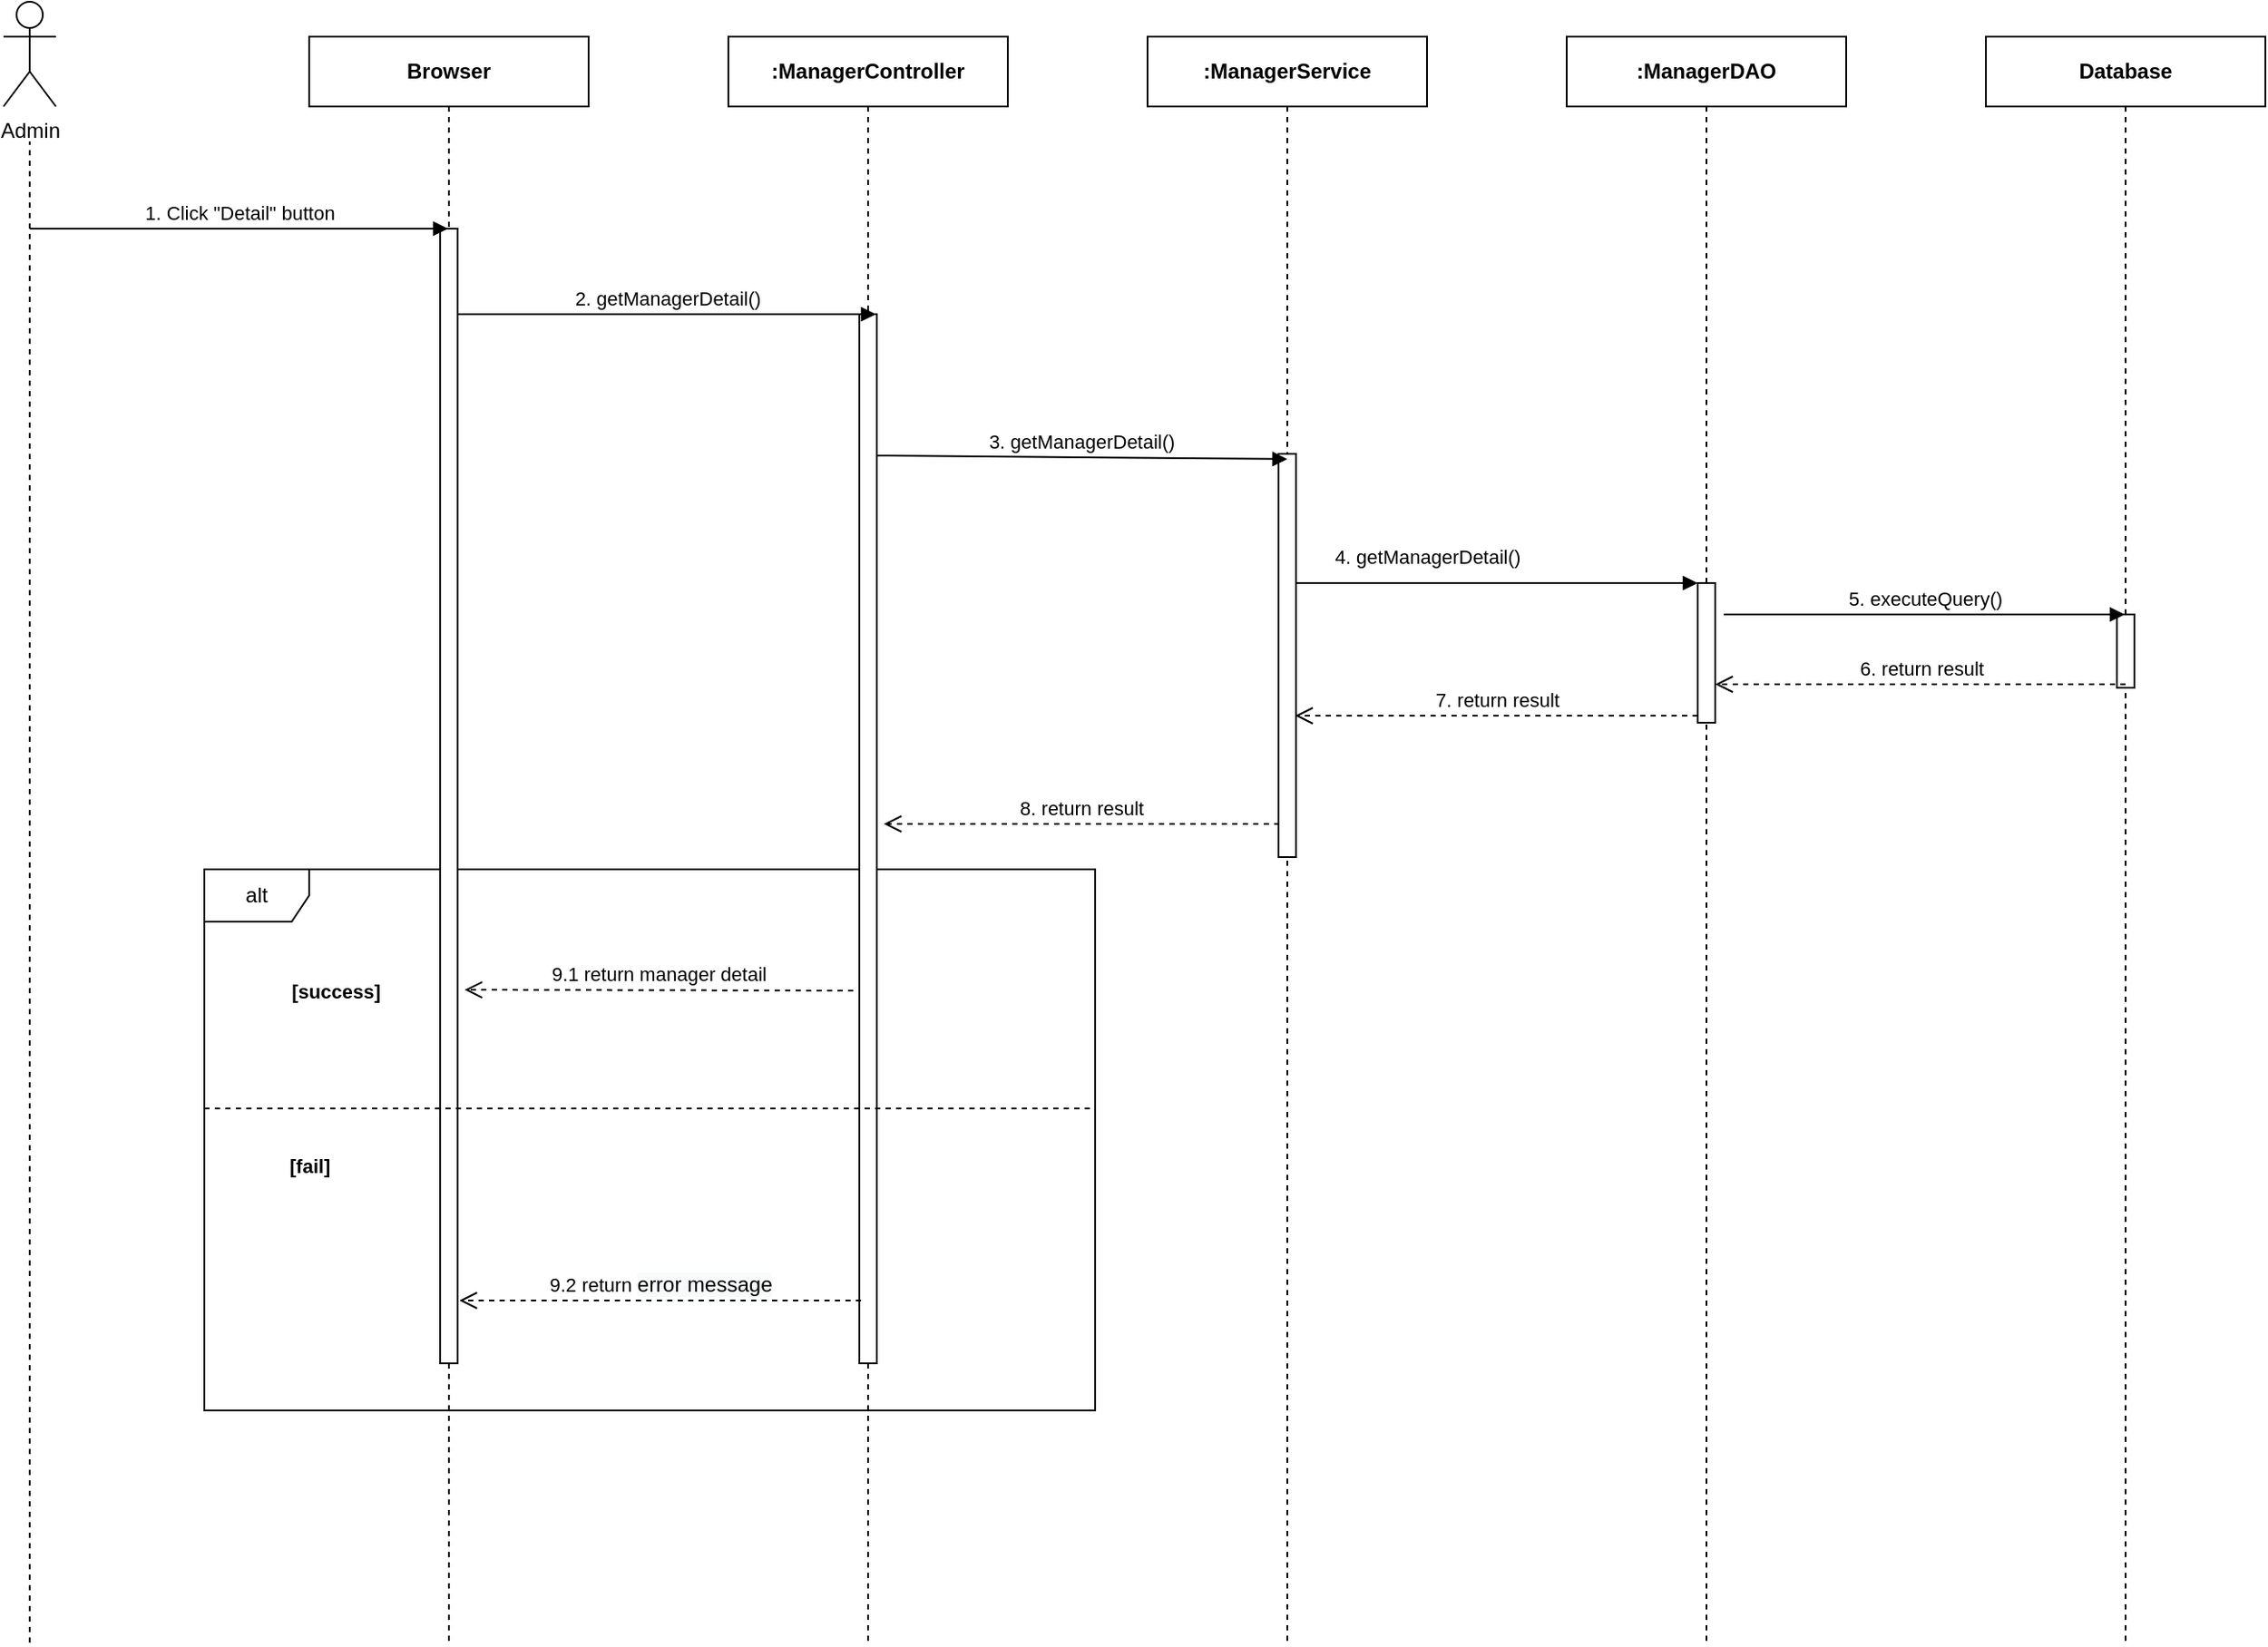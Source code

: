 <mxfile version="14.4.3" type="device"><diagram id="5bLrO4E1Ol6JBAlqVNuv" name="Ev02"><mxGraphModel dx="1346" dy="822" grid="1" gridSize="10" guides="1" tooltips="1" connect="1" arrows="1" fold="1" page="1" pageScale="1" pageWidth="850" pageHeight="1100" math="0" shadow="0"><root><mxCell id="L0OxymjUEK9IgIx2Xnqd-0"/><mxCell id="L0OxymjUEK9IgIx2Xnqd-1" parent="L0OxymjUEK9IgIx2Xnqd-0"/><mxCell id="zBJTMvVR9ViFHu7aR9lX-6" value="alt" style="shape=umlFrame;whiteSpace=wrap;html=1;" parent="L0OxymjUEK9IgIx2Xnqd-1" vertex="1"><mxGeometry x="420" y="557" width="510" height="310" as="geometry"/></mxCell><mxCell id="L0OxymjUEK9IgIx2Xnqd-4" value="&lt;b&gt;Browser&lt;/b&gt;" style="shape=umlLifeline;perimeter=lifelinePerimeter;whiteSpace=wrap;html=1;container=1;collapsible=0;recursiveResize=0;outlineConnect=0;" parent="L0OxymjUEK9IgIx2Xnqd-1" vertex="1"><mxGeometry x="480" y="80" width="160" height="920" as="geometry"/></mxCell><mxCell id="L0OxymjUEK9IgIx2Xnqd-5" value="" style="html=1;points=[];perimeter=orthogonalPerimeter;" parent="L0OxymjUEK9IgIx2Xnqd-4" vertex="1"><mxGeometry x="75" y="110" width="10" height="650" as="geometry"/></mxCell><mxCell id="L0OxymjUEK9IgIx2Xnqd-6" value="&lt;b&gt;:ManagerDAO&lt;/b&gt;" style="shape=umlLifeline;perimeter=lifelinePerimeter;whiteSpace=wrap;html=1;container=1;collapsible=0;recursiveResize=0;outlineConnect=0;" parent="L0OxymjUEK9IgIx2Xnqd-1" vertex="1"><mxGeometry x="1200" y="80" width="160" height="920" as="geometry"/></mxCell><mxCell id="L0OxymjUEK9IgIx2Xnqd-7" value="" style="html=1;points=[];perimeter=orthogonalPerimeter;" parent="L0OxymjUEK9IgIx2Xnqd-6" vertex="1"><mxGeometry x="75" y="313" width="10" height="80" as="geometry"/></mxCell><mxCell id="L0OxymjUEK9IgIx2Xnqd-8" value="&lt;b&gt;:ManagerService&lt;/b&gt;" style="shape=umlLifeline;perimeter=lifelinePerimeter;whiteSpace=wrap;html=1;container=1;collapsible=0;recursiveResize=0;outlineConnect=0;" parent="L0OxymjUEK9IgIx2Xnqd-1" vertex="1"><mxGeometry x="960" y="80" width="160" height="920" as="geometry"/></mxCell><mxCell id="L0OxymjUEK9IgIx2Xnqd-9" value="" style="html=1;points=[];perimeter=orthogonalPerimeter;" parent="L0OxymjUEK9IgIx2Xnqd-8" vertex="1"><mxGeometry x="75" y="239" width="10" height="231" as="geometry"/></mxCell><mxCell id="L0OxymjUEK9IgIx2Xnqd-10" value="&lt;b&gt;:ManagerController&lt;/b&gt;" style="shape=umlLifeline;perimeter=lifelinePerimeter;whiteSpace=wrap;html=1;container=1;collapsible=0;recursiveResize=0;outlineConnect=0;" parent="L0OxymjUEK9IgIx2Xnqd-1" vertex="1"><mxGeometry x="720" y="80" width="160" height="920" as="geometry"/></mxCell><mxCell id="L0OxymjUEK9IgIx2Xnqd-11" value="" style="html=1;points=[];perimeter=orthogonalPerimeter;" parent="L0OxymjUEK9IgIx2Xnqd-10" vertex="1"><mxGeometry x="75" y="159" width="10" height="601" as="geometry"/></mxCell><mxCell id="L0OxymjUEK9IgIx2Xnqd-14" value="1. Click &quot;Detail&quot; button" style="html=1;verticalAlign=bottom;endArrow=block;" parent="L0OxymjUEK9IgIx2Xnqd-1" target="L0OxymjUEK9IgIx2Xnqd-4" edge="1"><mxGeometry width="80" relative="1" as="geometry"><mxPoint x="320" y="190" as="sourcePoint"/><mxPoint x="400" y="190" as="targetPoint"/></mxGeometry></mxCell><mxCell id="L0OxymjUEK9IgIx2Xnqd-15" value="&lt;div style=&quot;text-align: center&quot;&gt;&lt;span style=&quot;text-align: left&quot;&gt;2. getManagerDetail&lt;/span&gt;()&lt;/div&gt;" style="html=1;verticalAlign=bottom;endArrow=block;" parent="L0OxymjUEK9IgIx2Xnqd-1" edge="1"><mxGeometry width="80" relative="1" as="geometry"><mxPoint x="565" y="239.0" as="sourcePoint"/><mxPoint x="804.5" y="239.0" as="targetPoint"/></mxGeometry></mxCell><mxCell id="L0OxymjUEK9IgIx2Xnqd-16" value="&lt;div style=&quot;text-align: center&quot;&gt;&lt;span style=&quot;text-align: left&quot;&gt;3. getManagerDetail&lt;/span&gt;()&lt;/div&gt;" style="html=1;verticalAlign=bottom;endArrow=block;" parent="L0OxymjUEK9IgIx2Xnqd-1" edge="1"><mxGeometry relative="1" as="geometry"><mxPoint x="805" y="320.0" as="sourcePoint"/><mxPoint x="1040" y="322" as="targetPoint"/></mxGeometry></mxCell><mxCell id="L0OxymjUEK9IgIx2Xnqd-20" value="&lt;div style=&quot;text-align: center&quot;&gt;&lt;span style=&quot;text-align: left&quot;&gt;4. getManagerDetail&lt;/span&gt;()&lt;/div&gt;" style="html=1;verticalAlign=bottom;endArrow=block;entryX=0;entryY=0;" parent="L0OxymjUEK9IgIx2Xnqd-1" target="L0OxymjUEK9IgIx2Xnqd-7" edge="1"><mxGeometry x="-0.345" y="6" relative="1" as="geometry"><mxPoint x="1044.5" y="393" as="sourcePoint"/><mxPoint as="offset"/></mxGeometry></mxCell><mxCell id="L0OxymjUEK9IgIx2Xnqd-21" value="7. return result" style="html=1;verticalAlign=bottom;endArrow=open;dashed=1;endSize=8;exitX=0;exitY=0.95;" parent="L0OxymjUEK9IgIx2Xnqd-1" source="L0OxymjUEK9IgIx2Xnqd-7" edge="1"><mxGeometry relative="1" as="geometry"><mxPoint x="1044.5" y="469" as="targetPoint"/></mxGeometry></mxCell><mxCell id="17tYoATZI4TuztqiLV8i-1" value="&lt;b&gt;Database&lt;/b&gt;" style="shape=umlLifeline;perimeter=lifelinePerimeter;whiteSpace=wrap;html=1;container=1;collapsible=0;recursiveResize=0;outlineConnect=0;" parent="L0OxymjUEK9IgIx2Xnqd-1" vertex="1"><mxGeometry x="1440" y="80" width="160" height="920" as="geometry"/></mxCell><mxCell id="17tYoATZI4TuztqiLV8i-2" value="" style="html=1;points=[];perimeter=orthogonalPerimeter;" parent="17tYoATZI4TuztqiLV8i-1" vertex="1"><mxGeometry x="75" y="331" width="10" height="42" as="geometry"/></mxCell><mxCell id="17tYoATZI4TuztqiLV8i-3" value="5. executeQuery()" style="html=1;verticalAlign=bottom;endArrow=block;" parent="L0OxymjUEK9IgIx2Xnqd-1" edge="1"><mxGeometry relative="1" as="geometry"><mxPoint x="1290" y="411" as="sourcePoint"/><mxPoint x="1519.5" y="411" as="targetPoint"/></mxGeometry></mxCell><mxCell id="17tYoATZI4TuztqiLV8i-4" value="6. return result" style="html=1;verticalAlign=bottom;endArrow=open;dashed=1;endSize=8;" parent="L0OxymjUEK9IgIx2Xnqd-1" target="L0OxymjUEK9IgIx2Xnqd-7" edge="1"><mxGeometry relative="1" as="geometry"><mxPoint x="1320" y="451" as="targetPoint"/><mxPoint x="1520" y="451" as="sourcePoint"/></mxGeometry></mxCell><mxCell id="17tYoATZI4TuztqiLV8i-5" value="8. return result" style="html=1;verticalAlign=bottom;endArrow=open;dashed=1;endSize=8;" parent="L0OxymjUEK9IgIx2Xnqd-1" edge="1"><mxGeometry relative="1" as="geometry"><mxPoint x="809" y="531" as="targetPoint"/><mxPoint x="1035.5" y="531.0" as="sourcePoint"/></mxGeometry></mxCell><mxCell id="MxQfw25R-T2X7dPGD2Qf-0" value="9.1 return manager detail" style="html=1;verticalAlign=bottom;endArrow=open;dashed=1;endSize=8;" parent="L0OxymjUEK9IgIx2Xnqd-1" edge="1"><mxGeometry relative="1" as="geometry"><mxPoint x="569" y="626" as="targetPoint"/><mxPoint x="791.5" y="626.5" as="sourcePoint"/></mxGeometry></mxCell><mxCell id="zBJTMvVR9ViFHu7aR9lX-8" value="&lt;span style=&quot;font-size: 11px ; background-color: rgb(255 , 255 , 255)&quot;&gt;&lt;b&gt;[success]&lt;/b&gt;&lt;/span&gt;" style="text;html=1;align=center;verticalAlign=middle;resizable=0;points=[];autosize=1;" parent="L0OxymjUEK9IgIx2Xnqd-1" vertex="1"><mxGeometry x="460" y="617" width="70" height="20" as="geometry"/></mxCell><mxCell id="zBJTMvVR9ViFHu7aR9lX-9" value="&lt;span style=&quot;font-size: 11px ; background-color: rgb(255 , 255 , 255)&quot;&gt;&lt;b&gt;[fail]&lt;/b&gt;&lt;/span&gt;" style="text;html=1;align=center;verticalAlign=middle;resizable=0;points=[];autosize=1;" parent="L0OxymjUEK9IgIx2Xnqd-1" vertex="1"><mxGeometry x="460" y="717" width="40" height="20" as="geometry"/></mxCell><mxCell id="zBJTMvVR9ViFHu7aR9lX-10" value="9.2 return&amp;nbsp;&lt;span style=&quot;font-size: 12px ; background-color: rgb(248 , 249 , 250)&quot;&gt;error message&lt;/span&gt;" style="html=1;verticalAlign=bottom;endArrow=open;dashed=1;endSize=8;" parent="L0OxymjUEK9IgIx2Xnqd-1" edge="1"><mxGeometry relative="1" as="geometry"><mxPoint x="796" y="804" as="sourcePoint"/><mxPoint x="566" y="804" as="targetPoint"/></mxGeometry></mxCell><mxCell id="zBJTMvVR9ViFHu7aR9lX-11" value="" style="endArrow=none;dashed=1;html=1;" parent="L0OxymjUEK9IgIx2Xnqd-1" edge="1"><mxGeometry width="50" height="50" relative="1" as="geometry"><mxPoint x="420" y="694" as="sourcePoint"/><mxPoint x="930" y="694" as="targetPoint"/></mxGeometry></mxCell><mxCell id="qb60cZY0zJbFU4B4JdKV-0" value="Admin" style="shape=umlActor;verticalLabelPosition=bottom;verticalAlign=top;html=1;outlineConnect=0;rounded=0;glass=0;sketch=0;fillColor=none;" parent="L0OxymjUEK9IgIx2Xnqd-1" vertex="1"><mxGeometry x="305" y="60" width="30" height="60" as="geometry"/></mxCell><mxCell id="qb60cZY0zJbFU4B4JdKV-1" value="" style="endArrow=none;dashed=1;html=1;" parent="L0OxymjUEK9IgIx2Xnqd-1" edge="1"><mxGeometry width="50" height="50" relative="1" as="geometry"><mxPoint x="320" y="1000" as="sourcePoint"/><mxPoint x="320" y="140" as="targetPoint"/></mxGeometry></mxCell></root></mxGraphModel></diagram></mxfile>